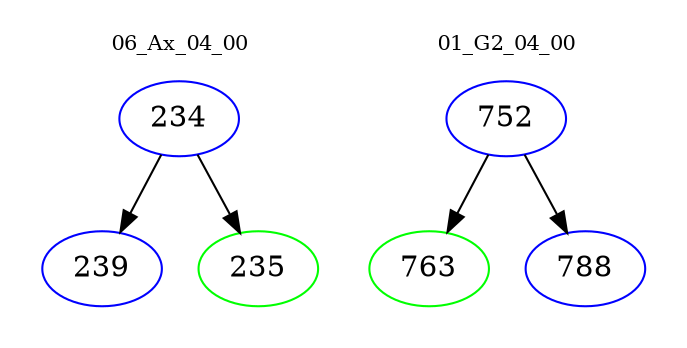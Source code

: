 digraph{
subgraph cluster_0 {
color = white
label = "06_Ax_04_00";
fontsize=10;
T0_234 [label="234", color="blue"]
T0_234 -> T0_239 [color="black"]
T0_239 [label="239", color="blue"]
T0_234 -> T0_235 [color="black"]
T0_235 [label="235", color="green"]
}
subgraph cluster_1 {
color = white
label = "01_G2_04_00";
fontsize=10;
T1_752 [label="752", color="blue"]
T1_752 -> T1_763 [color="black"]
T1_763 [label="763", color="green"]
T1_752 -> T1_788 [color="black"]
T1_788 [label="788", color="blue"]
}
}
